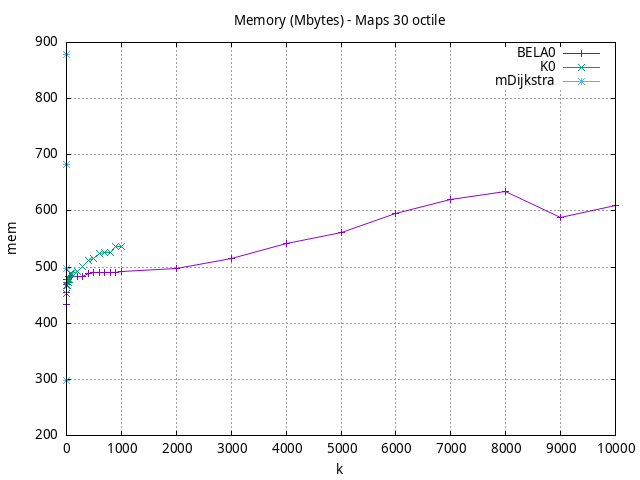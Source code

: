 #!/usr/bin/gnuplot
# -*- coding: utf-8 -*-
#
# results/maps/octile/30/random512-30.brute-force.octile.mem.gnuplot
#
# Started on 04/03/2024 23:09:38
# Author: Carlos Linares López
set grid
set xlabel "k"
set ylabel "mem"

set title "Memory (Mbytes) - Maps 30 octile"

set terminal png enhanced font "Ariel,10"
set output 'random512-30.brute-force.octile.mem.png'

plot "-" title "BELA0"      with linesp, "-" title "K0"      with linesp, "-" title "mDijkstra"      with linesp

	1 434.19
	2 455.0
	3 455.0
	4 455.0
	5 455.0
	6 455.0
	7 468.42
	8 477.0
	9 477.0
	10 477.0
	20 477.0
	30 477.0
	40 477.0
	50 480.66
	60 483.0
	70 483.0
	80 483.0
	90 483.0
	100 483.87
	200 484.0
	300 484.0
	400 489.34
	500 490.0
	600 490.0
	700 490.0
	800 490.0
	900 490.0
	1000 492.48
	2000 498.0
	3000 514.76
	4000 541.64
	5000 562.3
	6000 595.64
	7000 619.47
	8000 635.41
	9000 588.07
	10000 610.04
end
	1 452.08
	2 467.0
	3 467.0
	4 467.0
	5 467.0
	6 467.0
	7 467.0
	8 467.0
	9 467.0
	10 467.0
	20 467.0
	30 471.73
	40 478.0
	50 478.0
	60 478.0
	70 487.9
	80 489.0
	90 489.0
	100 489.0
	200 492.57
	300 501.12
	400 512.12
	500 515.0
	600 523.69
	700 526.0
	800 526.0
	900 536.0
	1000 536.0
end
	1 297.67
	2 496.8
	3 681.94
	4 878.81
end
